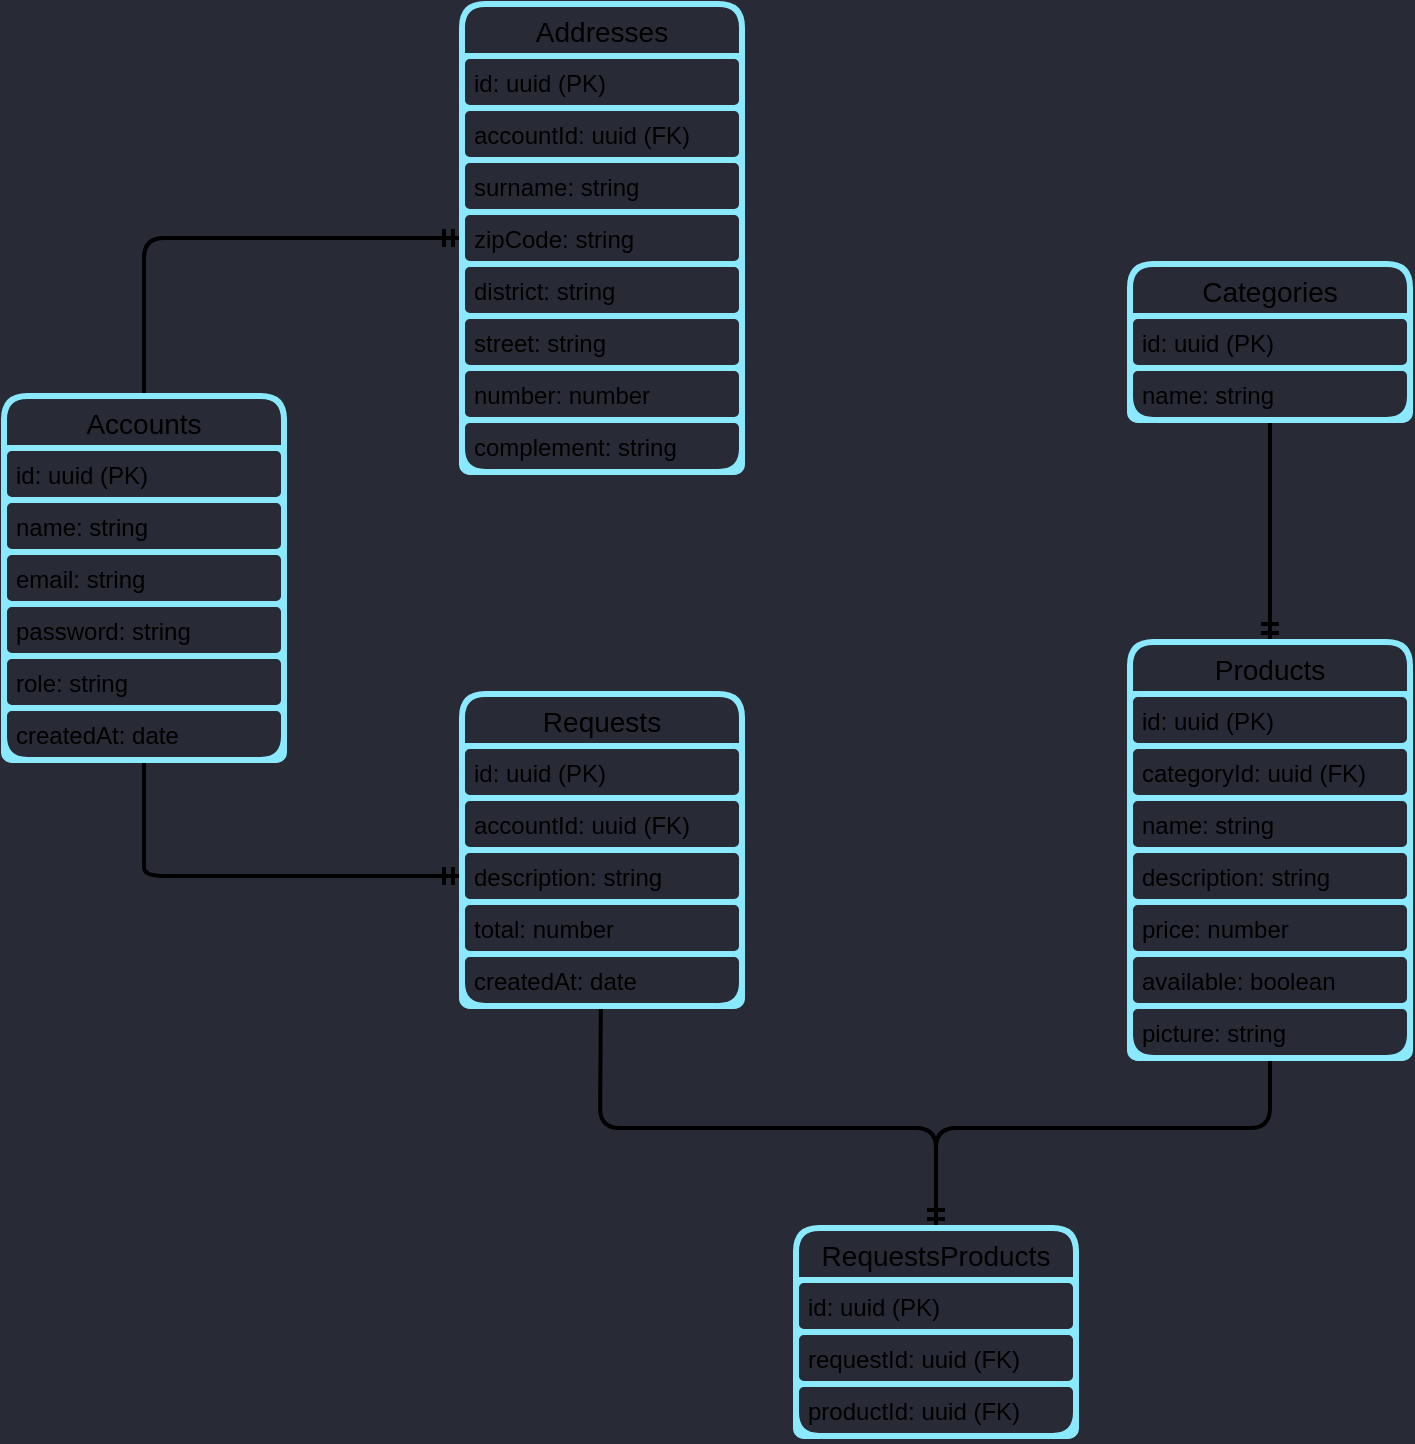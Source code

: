 <mxfile pages="1">
    <diagram id="xk0LYboaFIT9QmwzVqD-" name="Page-1">
        <mxGraphModel dx="1862" dy="858" grid="0" gridSize="10" guides="1" tooltips="1" connect="1" arrows="1" fold="1" page="0" pageScale="1" pageWidth="827" pageHeight="1169" background="#282A36" math="0" shadow="0">
            <root>
                <mxCell id="0"/>
                <mxCell id="1" parent="0"/>
                <mxCell id="153" style="edgeStyle=orthogonalEdgeStyle;rounded=0;orthogonalLoop=1;jettySize=auto;html=1;exitX=0;exitY=0.5;exitDx=0;exitDy=0;entryX=1;entryY=0.5;entryDx=0;entryDy=0;fontSize=13;fontColor=#F8F8F2;strokeWidth=2;strokeColor=#BD93F9;" parent="1" edge="1">
                    <mxGeometry relative="1" as="geometry">
                        <mxPoint x="-102" y="213" as="targetPoint"/>
                    </mxGeometry>
                </mxCell>
                <mxCell id="154" style="edgeStyle=orthogonalEdgeStyle;rounded=0;orthogonalLoop=1;jettySize=auto;html=1;exitX=1;exitY=0.5;exitDx=0;exitDy=0;entryX=0;entryY=0.5;entryDx=0;entryDy=0;strokeColor=#BD93F9;strokeWidth=2;fontSize=13;fontColor=#F8F8F2;" parent="1" edge="1">
                    <mxGeometry relative="1" as="geometry">
                        <mxPoint x="94" y="213" as="sourcePoint"/>
                    </mxGeometry>
                </mxCell>
                <mxCell id="344" style="edgeStyle=none;html=1;entryX=0;entryY=0.5;entryDx=0;entryDy=0;fontSize=14;endArrow=ERmandOne;endFill=0;strokeWidth=2;" parent="1" source="315" target="341" edge="1">
                    <mxGeometry relative="1" as="geometry">
                        <Array as="points">
                            <mxPoint x="-479" y="41"/>
                            <mxPoint x="-479" y="58"/>
                        </Array>
                    </mxGeometry>
                </mxCell>
                <mxCell id="345" style="edgeStyle=none;html=1;entryX=0;entryY=0.5;entryDx=0;entryDy=0;fontSize=14;endArrow=ERmandOne;endFill=0;strokeWidth=2;" parent="1" source="315" target="325" edge="1">
                    <mxGeometry relative="1" as="geometry">
                        <Array as="points">
                            <mxPoint x="-479" y="-261"/>
                        </Array>
                    </mxGeometry>
                </mxCell>
                <mxCell id="315" value="Accounts" style="swimlane;fontStyle=0;childLayout=stackLayout;horizontal=1;startSize=26;fillColor=none;horizontalStack=0;resizeParent=1;resizeParentMax=0;resizeLast=0;collapsible=1;marginBottom=0;strokeColor=#8BE9FD;strokeWidth=3;rounded=1;fontSize=14;noLabel=0;connectable=1;allowArrows=1;expand=1;" parent="1" vertex="1">
                    <mxGeometry x="-549" y="-182" width="140" height="182" as="geometry"/>
                </mxCell>
                <mxCell id="316" value="id: uuid (PK)" style="text;strokeColor=#8BE9FD;fillColor=none;align=left;verticalAlign=top;spacingLeft=4;spacingRight=4;overflow=hidden;rotatable=0;points=[[0,0.5],[1,0.5]];portConstraint=eastwest;strokeWidth=3;rounded=1;noLabel=0;connectable=1;allowArrows=1;expand=1;" parent="315" vertex="1">
                    <mxGeometry y="26" width="140" height="26" as="geometry"/>
                </mxCell>
                <mxCell id="317" value="name: string " style="text;strokeColor=#8BE9FD;fillColor=none;align=left;verticalAlign=top;spacingLeft=4;spacingRight=4;overflow=hidden;rotatable=0;points=[[0,0.5],[1,0.5]];portConstraint=eastwest;strokeWidth=3;rounded=1;noLabel=0;connectable=1;allowArrows=1;expand=1;" parent="315" vertex="1">
                    <mxGeometry y="52" width="140" height="26" as="geometry"/>
                </mxCell>
                <mxCell id="318" value="email: string" style="text;strokeColor=#8BE9FD;fillColor=none;align=left;verticalAlign=top;spacingLeft=4;spacingRight=4;overflow=hidden;rotatable=0;points=[[0,0.5],[1,0.5]];portConstraint=eastwest;strokeWidth=3;rounded=1;noLabel=0;connectable=1;allowArrows=1;expand=1;" parent="315" vertex="1">
                    <mxGeometry y="78" width="140" height="26" as="geometry"/>
                </mxCell>
                <mxCell id="319" value="password: string" style="text;strokeColor=#8BE9FD;fillColor=none;align=left;verticalAlign=top;spacingLeft=4;spacingRight=4;overflow=hidden;rotatable=0;points=[[0,0.5],[1,0.5]];portConstraint=eastwest;strokeWidth=3;rounded=1;noLabel=0;connectable=1;allowArrows=1;expand=1;" parent="315" vertex="1">
                    <mxGeometry y="104" width="140" height="26" as="geometry"/>
                </mxCell>
                <mxCell id="320" value="role: string" style="text;strokeColor=#8BE9FD;fillColor=none;align=left;verticalAlign=top;spacingLeft=4;spacingRight=4;overflow=hidden;rotatable=0;points=[[0,0.5],[1,0.5]];portConstraint=eastwest;strokeWidth=3;rounded=1;noLabel=0;connectable=1;allowArrows=1;expand=1;" parent="315" vertex="1">
                    <mxGeometry y="130" width="140" height="26" as="geometry"/>
                </mxCell>
                <mxCell id="368" value="createdAt: date" style="text;strokeColor=#8BE9FD;fillColor=none;align=left;verticalAlign=top;spacingLeft=4;spacingRight=4;overflow=hidden;rotatable=0;points=[[0,0.5],[1,0.5]];portConstraint=eastwest;strokeWidth=3;rounded=1;noLabel=0;connectable=1;allowArrows=1;expand=1;" parent="315" vertex="1">
                    <mxGeometry y="156" width="140" height="26" as="geometry"/>
                </mxCell>
                <mxCell id="321" value="Addresses" style="swimlane;fontStyle=0;childLayout=stackLayout;horizontal=1;startSize=26;fillColor=none;horizontalStack=0;resizeParent=1;resizeParentMax=0;resizeLast=0;collapsible=1;marginBottom=0;strokeColor=#8BE9FD;strokeWidth=3;rounded=1;fontSize=14;noLabel=0;connectable=1;allowArrows=1;expand=1;" parent="1" vertex="1">
                    <mxGeometry x="-320" y="-378" width="140" height="234" as="geometry"/>
                </mxCell>
                <mxCell id="322" value="id: uuid (PK)" style="text;strokeColor=#8BE9FD;fillColor=none;align=left;verticalAlign=top;spacingLeft=4;spacingRight=4;overflow=hidden;rotatable=0;points=[[0,0.5],[1,0.5]];portConstraint=eastwest;strokeWidth=3;rounded=1;noLabel=0;connectable=1;allowArrows=1;expand=1;" parent="321" vertex="1">
                    <mxGeometry y="26" width="140" height="26" as="geometry"/>
                </mxCell>
                <mxCell id="323" value="accountId: uuid (FK)" style="text;strokeColor=#8BE9FD;fillColor=none;align=left;verticalAlign=top;spacingLeft=4;spacingRight=4;overflow=hidden;rotatable=0;points=[[0,0.5],[1,0.5]];portConstraint=eastwest;strokeWidth=3;rounded=1;noLabel=0;connectable=1;allowArrows=1;expand=1;" parent="321" vertex="1">
                    <mxGeometry y="52" width="140" height="26" as="geometry"/>
                </mxCell>
                <mxCell id="324" value="surname: string" style="text;strokeColor=#8BE9FD;fillColor=none;align=left;verticalAlign=top;spacingLeft=4;spacingRight=4;overflow=hidden;rotatable=0;points=[[0,0.5],[1,0.5]];portConstraint=eastwest;strokeWidth=3;rounded=1;noLabel=0;connectable=1;allowArrows=1;expand=1;" parent="321" vertex="1">
                    <mxGeometry y="78" width="140" height="26" as="geometry"/>
                </mxCell>
                <mxCell id="325" value="zipCode: string" style="text;strokeColor=#8BE9FD;fillColor=none;align=left;verticalAlign=top;spacingLeft=4;spacingRight=4;overflow=hidden;rotatable=0;points=[[0,0.5],[1,0.5]];portConstraint=eastwest;strokeWidth=3;rounded=1;noLabel=0;connectable=1;allowArrows=1;expand=1;" parent="321" vertex="1">
                    <mxGeometry y="104" width="140" height="26" as="geometry"/>
                </mxCell>
                <mxCell id="326" value="district: string" style="text;strokeColor=#8BE9FD;fillColor=none;align=left;verticalAlign=top;spacingLeft=4;spacingRight=4;overflow=hidden;rotatable=0;points=[[0,0.5],[1,0.5]];portConstraint=eastwest;strokeWidth=3;rounded=1;noLabel=0;connectable=1;allowArrows=1;expand=1;" parent="321" vertex="1">
                    <mxGeometry y="130" width="140" height="26" as="geometry"/>
                </mxCell>
                <mxCell id="328" value="street: string" style="text;strokeColor=#8BE9FD;fillColor=none;align=left;verticalAlign=top;spacingLeft=4;spacingRight=4;overflow=hidden;rotatable=0;points=[[0,0.5],[1,0.5]];portConstraint=eastwest;strokeWidth=3;rounded=1;noLabel=0;connectable=1;allowArrows=1;expand=1;" parent="321" vertex="1">
                    <mxGeometry y="156" width="140" height="26" as="geometry"/>
                </mxCell>
                <mxCell id="329" value="number: number" style="text;strokeColor=#8BE9FD;fillColor=none;align=left;verticalAlign=top;spacingLeft=4;spacingRight=4;overflow=hidden;rotatable=0;points=[[0,0.5],[1,0.5]];portConstraint=eastwest;strokeWidth=3;rounded=1;noLabel=0;connectable=1;allowArrows=1;expand=1;" parent="321" vertex="1">
                    <mxGeometry y="182" width="140" height="26" as="geometry"/>
                </mxCell>
                <mxCell id="330" value="complement: string" style="text;strokeColor=#8BE9FD;fillColor=none;align=left;verticalAlign=top;spacingLeft=4;spacingRight=4;overflow=hidden;rotatable=0;points=[[0,0.5],[1,0.5]];portConstraint=eastwest;strokeWidth=3;rounded=1;noLabel=0;connectable=1;allowArrows=1;expand=1;" parent="321" vertex="1">
                    <mxGeometry y="208" width="140" height="26" as="geometry"/>
                </mxCell>
                <mxCell id="366" style="edgeStyle=none;html=1;entryX=0.5;entryY=0;entryDx=0;entryDy=0;fontSize=14;endArrow=ERmandOne;endFill=0;strokeWidth=2;" parent="1" source="338" target="361" edge="1">
                    <mxGeometry relative="1" as="geometry">
                        <Array as="points">
                            <mxPoint x="-251" y="184"/>
                            <mxPoint x="-83" y="184"/>
                        </Array>
                    </mxGeometry>
                </mxCell>
                <mxCell id="338" value="Requests" style="swimlane;fontStyle=0;childLayout=stackLayout;horizontal=1;startSize=26;fillColor=none;horizontalStack=0;resizeParent=1;resizeParentMax=0;resizeLast=0;collapsible=1;marginBottom=0;strokeColor=#8BE9FD;strokeWidth=3;rounded=1;fontSize=14;noLabel=0;connectable=1;allowArrows=1;expand=1;" parent="1" vertex="1">
                    <mxGeometry x="-320" y="-33" width="140" height="156" as="geometry"/>
                </mxCell>
                <mxCell id="339" value="id: uuid (PK)" style="text;strokeColor=#8BE9FD;fillColor=none;align=left;verticalAlign=top;spacingLeft=4;spacingRight=4;overflow=hidden;rotatable=0;points=[[0,0.5],[1,0.5]];portConstraint=eastwest;strokeWidth=3;rounded=1;noLabel=0;connectable=1;allowArrows=1;expand=1;" parent="338" vertex="1">
                    <mxGeometry y="26" width="140" height="26" as="geometry"/>
                </mxCell>
                <mxCell id="340" value="accountId: uuid (FK)" style="text;strokeColor=#8BE9FD;fillColor=none;align=left;verticalAlign=top;spacingLeft=4;spacingRight=4;overflow=hidden;rotatable=0;points=[[0,0.5],[1,0.5]];portConstraint=eastwest;strokeWidth=3;rounded=1;noLabel=0;connectable=1;allowArrows=1;expand=1;" parent="338" vertex="1">
                    <mxGeometry y="52" width="140" height="26" as="geometry"/>
                </mxCell>
                <mxCell id="341" value="description: string" style="text;strokeColor=#8BE9FD;fillColor=none;align=left;verticalAlign=top;spacingLeft=4;spacingRight=4;overflow=hidden;rotatable=0;points=[[0,0.5],[1,0.5]];portConstraint=eastwest;strokeWidth=3;rounded=1;noLabel=0;connectable=1;allowArrows=1;expand=1;" parent="338" vertex="1">
                    <mxGeometry y="78" width="140" height="26" as="geometry"/>
                </mxCell>
                <mxCell id="342" value="total: number" style="text;strokeColor=#8BE9FD;fillColor=none;align=left;verticalAlign=top;spacingLeft=4;spacingRight=4;overflow=hidden;rotatable=0;points=[[0,0.5],[1,0.5]];portConstraint=eastwest;strokeWidth=3;rounded=1;noLabel=0;connectable=1;allowArrows=1;expand=1;" parent="338" vertex="1">
                    <mxGeometry y="104" width="140" height="26" as="geometry"/>
                </mxCell>
                <mxCell id="343" value="createdAt: date" style="text;strokeColor=#8BE9FD;fillColor=none;align=left;verticalAlign=top;spacingLeft=4;spacingRight=4;overflow=hidden;rotatable=0;points=[[0,0.5],[1,0.5]];portConstraint=eastwest;strokeWidth=3;rounded=1;noLabel=0;connectable=1;allowArrows=1;expand=1;" parent="338" vertex="1">
                    <mxGeometry y="130" width="140" height="26" as="geometry"/>
                </mxCell>
                <mxCell id="360" style="edgeStyle=none;html=1;entryX=0.5;entryY=0;entryDx=0;entryDy=0;fontSize=14;endArrow=ERmandOne;endFill=0;strokeWidth=2;" parent="1" source="346" target="353" edge="1">
                    <mxGeometry relative="1" as="geometry"/>
                </mxCell>
                <mxCell id="346" value="Categories" style="swimlane;fontStyle=0;childLayout=stackLayout;horizontal=1;startSize=26;fillColor=none;horizontalStack=0;resizeParent=1;resizeParentMax=0;resizeLast=0;collapsible=1;marginBottom=0;strokeColor=#8BE9FD;strokeWidth=3;rounded=1;fontSize=14;noLabel=0;connectable=1;allowArrows=1;expand=1;" parent="1" vertex="1">
                    <mxGeometry x="14" y="-248" width="140" height="78" as="geometry"/>
                </mxCell>
                <mxCell id="347" value="id: uuid (PK)" style="text;strokeColor=#8BE9FD;fillColor=none;align=left;verticalAlign=top;spacingLeft=4;spacingRight=4;overflow=hidden;rotatable=0;points=[[0,0.5],[1,0.5]];portConstraint=eastwest;strokeWidth=3;rounded=1;noLabel=0;connectable=1;allowArrows=1;expand=1;" parent="346" vertex="1">
                    <mxGeometry y="26" width="140" height="26" as="geometry"/>
                </mxCell>
                <mxCell id="348" value="name: string" style="text;strokeColor=#8BE9FD;fillColor=none;align=left;verticalAlign=top;spacingLeft=4;spacingRight=4;overflow=hidden;rotatable=0;points=[[0,0.5],[1,0.5]];portConstraint=eastwest;strokeWidth=3;rounded=1;noLabel=0;connectable=1;allowArrows=1;expand=1;" parent="346" vertex="1">
                    <mxGeometry y="52" width="140" height="26" as="geometry"/>
                </mxCell>
                <mxCell id="365" style="edgeStyle=none;html=1;entryX=0.5;entryY=0;entryDx=0;entryDy=0;fontSize=14;endArrow=ERmandOne;endFill=0;strokeWidth=2;" parent="1" source="353" target="361" edge="1">
                    <mxGeometry relative="1" as="geometry">
                        <Array as="points">
                            <mxPoint x="84" y="184"/>
                            <mxPoint x="-83" y="184"/>
                        </Array>
                    </mxGeometry>
                </mxCell>
                <mxCell id="353" value="Products" style="swimlane;fontStyle=0;childLayout=stackLayout;horizontal=1;startSize=26;fillColor=none;horizontalStack=0;resizeParent=1;resizeParentMax=0;resizeLast=0;collapsible=1;marginBottom=0;strokeColor=#8BE9FD;strokeWidth=3;rounded=1;fontSize=14;noLabel=0;connectable=1;allowArrows=1;expand=1;" parent="1" vertex="1">
                    <mxGeometry x="14" y="-59" width="140" height="208" as="geometry"/>
                </mxCell>
                <mxCell id="354" value="id: uuid (PK)" style="text;strokeColor=#8BE9FD;fillColor=none;align=left;verticalAlign=top;spacingLeft=4;spacingRight=4;overflow=hidden;rotatable=0;points=[[0,0.5],[1,0.5]];portConstraint=eastwest;strokeWidth=3;rounded=1;noLabel=0;connectable=1;allowArrows=1;expand=1;" parent="353" vertex="1">
                    <mxGeometry y="26" width="140" height="26" as="geometry"/>
                </mxCell>
                <mxCell id="355" value="categoryId: uuid (FK)" style="text;strokeColor=#8BE9FD;fillColor=none;align=left;verticalAlign=top;spacingLeft=4;spacingRight=4;overflow=hidden;rotatable=0;points=[[0,0.5],[1,0.5]];portConstraint=eastwest;strokeWidth=3;rounded=1;noLabel=0;connectable=1;allowArrows=1;expand=1;" parent="353" vertex="1">
                    <mxGeometry y="52" width="140" height="26" as="geometry"/>
                </mxCell>
                <mxCell id="356" value="name: string" style="text;strokeColor=#8BE9FD;fillColor=none;align=left;verticalAlign=top;spacingLeft=4;spacingRight=4;overflow=hidden;rotatable=0;points=[[0,0.5],[1,0.5]];portConstraint=eastwest;strokeWidth=3;rounded=1;noLabel=0;connectable=1;allowArrows=1;expand=1;" parent="353" vertex="1">
                    <mxGeometry y="78" width="140" height="26" as="geometry"/>
                </mxCell>
                <mxCell id="357" value="description: string" style="text;strokeColor=#8BE9FD;fillColor=none;align=left;verticalAlign=top;spacingLeft=4;spacingRight=4;overflow=hidden;rotatable=0;points=[[0,0.5],[1,0.5]];portConstraint=eastwest;strokeWidth=3;rounded=1;noLabel=0;connectable=1;allowArrows=1;expand=1;" parent="353" vertex="1">
                    <mxGeometry y="104" width="140" height="26" as="geometry"/>
                </mxCell>
                <mxCell id="358" value="price: number" style="text;strokeColor=#8BE9FD;fillColor=none;align=left;verticalAlign=top;spacingLeft=4;spacingRight=4;overflow=hidden;rotatable=0;points=[[0,0.5],[1,0.5]];portConstraint=eastwest;strokeWidth=3;rounded=1;noLabel=0;connectable=1;allowArrows=1;expand=1;" parent="353" vertex="1">
                    <mxGeometry y="130" width="140" height="26" as="geometry"/>
                </mxCell>
                <mxCell id="359" value="available: boolean" style="text;strokeColor=#8BE9FD;fillColor=none;align=left;verticalAlign=top;spacingLeft=4;spacingRight=4;overflow=hidden;rotatable=0;points=[[0,0.5],[1,0.5]];portConstraint=eastwest;strokeWidth=3;rounded=1;noLabel=0;connectable=1;allowArrows=1;expand=1;" parent="353" vertex="1">
                    <mxGeometry y="156" width="140" height="26" as="geometry"/>
                </mxCell>
                <mxCell id="369" value="picture: string" style="text;strokeColor=#8BE9FD;fillColor=none;align=left;verticalAlign=top;spacingLeft=4;spacingRight=4;overflow=hidden;rotatable=0;points=[[0,0.5],[1,0.5]];portConstraint=eastwest;strokeWidth=3;rounded=1;noLabel=0;connectable=1;allowArrows=1;expand=1;" vertex="1" parent="353">
                    <mxGeometry y="182" width="140" height="26" as="geometry"/>
                </mxCell>
                <mxCell id="361" value="RequestsProducts" style="swimlane;fontStyle=0;childLayout=stackLayout;horizontal=1;startSize=26;fillColor=none;horizontalStack=0;resizeParent=1;resizeParentMax=0;resizeLast=0;collapsible=1;marginBottom=0;strokeColor=#8BE9FD;strokeWidth=3;rounded=1;fontSize=14;noLabel=0;connectable=1;allowArrows=1;expand=1;" parent="1" vertex="1">
                    <mxGeometry x="-153" y="234" width="140" height="104" as="geometry"/>
                </mxCell>
                <mxCell id="362" value="id: uuid (PK)" style="text;strokeColor=#8BE9FD;fillColor=none;align=left;verticalAlign=top;spacingLeft=4;spacingRight=4;overflow=hidden;rotatable=0;points=[[0,0.5],[1,0.5]];portConstraint=eastwest;strokeWidth=3;rounded=1;noLabel=0;connectable=1;allowArrows=1;expand=1;" parent="361" vertex="1">
                    <mxGeometry y="26" width="140" height="26" as="geometry"/>
                </mxCell>
                <mxCell id="363" value="requestId: uuid (FK)" style="text;strokeColor=#8BE9FD;fillColor=none;align=left;verticalAlign=top;spacingLeft=4;spacingRight=4;overflow=hidden;rotatable=0;points=[[0,0.5],[1,0.5]];portConstraint=eastwest;strokeWidth=3;rounded=1;noLabel=0;connectable=1;allowArrows=1;expand=1;" parent="361" vertex="1">
                    <mxGeometry y="52" width="140" height="26" as="geometry"/>
                </mxCell>
                <mxCell id="364" value="productId: uuid (FK)" style="text;strokeColor=#8BE9FD;fillColor=none;align=left;verticalAlign=top;spacingLeft=4;spacingRight=4;overflow=hidden;rotatable=0;points=[[0,0.5],[1,0.5]];portConstraint=eastwest;strokeWidth=3;rounded=1;noLabel=0;connectable=1;allowArrows=1;expand=1;" parent="361" vertex="1">
                    <mxGeometry y="78" width="140" height="26" as="geometry"/>
                </mxCell>
            </root>
        </mxGraphModel>
    </diagram>
</mxfile>
